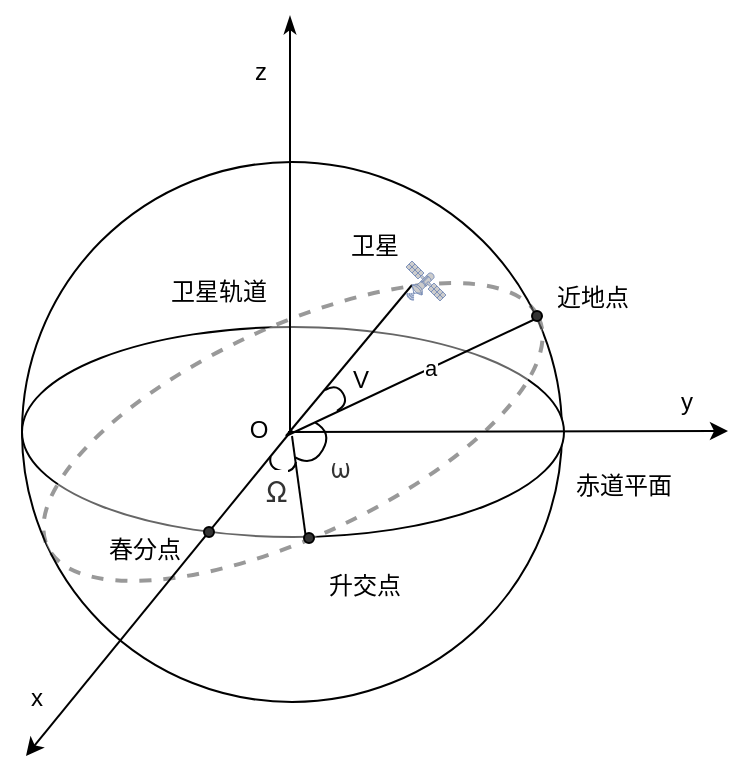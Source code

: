 <mxfile version="22.1.21" type="github">
  <diagram name="第 1 页" id="gceevNDVvaRwiYbCWMsy">
    <mxGraphModel dx="1195" dy="625" grid="1" gridSize="10" guides="1" tooltips="1" connect="1" arrows="1" fold="1" page="1" pageScale="1" pageWidth="827" pageHeight="1169" math="0" shadow="0">
      <root>
        <mxCell id="0" />
        <mxCell id="1" parent="0" />
        <mxCell id="2MN-h6IJCVYUMgDKposV-1" value="" style="ellipse;whiteSpace=wrap;html=1;aspect=fixed;" vertex="1" parent="1">
          <mxGeometry x="298" y="183" width="270" height="270" as="geometry" />
        </mxCell>
        <mxCell id="2MN-h6IJCVYUMgDKposV-2" value="" style="ellipse;whiteSpace=wrap;html=1;" vertex="1" parent="1">
          <mxGeometry x="298" y="265.5" width="271" height="105" as="geometry" />
        </mxCell>
        <mxCell id="2MN-h6IJCVYUMgDKposV-17" value="" style="ellipse;whiteSpace=wrap;html=1;rotation=-25;opacity=40;perimeterSpacing=2;strokeWidth=2;dashed=1;" vertex="1" parent="1">
          <mxGeometry x="298" y="265.5" width="271" height="105" as="geometry" />
        </mxCell>
        <mxCell id="2MN-h6IJCVYUMgDKposV-25" style="edgeStyle=none;rounded=0;orthogonalLoop=1;jettySize=auto;html=1;exitX=1;exitY=0.5;exitDx=0;exitDy=0;endArrow=none;endFill=0;" edge="1" parent="1" source="2MN-h6IJCVYUMgDKposV-17">
          <mxGeometry relative="1" as="geometry">
            <mxPoint x="430" y="320" as="targetPoint" />
          </mxGeometry>
        </mxCell>
        <mxCell id="2MN-h6IJCVYUMgDKposV-52" value="a" style="edgeLabel;html=1;align=center;verticalAlign=middle;resizable=0;points=[];" vertex="1" connectable="0" parent="2MN-h6IJCVYUMgDKposV-25">
          <mxGeometry x="-0.124" relative="1" as="geometry">
            <mxPoint as="offset" />
          </mxGeometry>
        </mxCell>
        <mxCell id="2MN-h6IJCVYUMgDKposV-4" value="" style="endArrow=classic;html=1;rounded=0;endFill=1;" edge="1" parent="1">
          <mxGeometry width="50" height="50" relative="1" as="geometry">
            <mxPoint x="431" y="318" as="sourcePoint" />
            <mxPoint x="651" y="317.5" as="targetPoint" />
          </mxGeometry>
        </mxCell>
        <mxCell id="2MN-h6IJCVYUMgDKposV-14" value="" style="endArrow=classicThin;html=1;rounded=0;endFill=1;" edge="1" parent="1">
          <mxGeometry width="50" height="50" relative="1" as="geometry">
            <mxPoint x="432" y="319" as="sourcePoint" />
            <mxPoint x="432" y="110" as="targetPoint" />
          </mxGeometry>
        </mxCell>
        <mxCell id="2MN-h6IJCVYUMgDKposV-15" value="" style="endArrow=none;html=1;rounded=0;startArrow=classic;startFill=1;" edge="1" parent="1">
          <mxGeometry width="50" height="50" relative="1" as="geometry">
            <mxPoint x="300" y="480" as="sourcePoint" />
            <mxPoint x="433" y="317" as="targetPoint" />
          </mxGeometry>
        </mxCell>
        <mxCell id="2MN-h6IJCVYUMgDKposV-22" value="赤道平面" style="text;html=1;strokeColor=none;fillColor=none;align=center;verticalAlign=middle;whiteSpace=wrap;rounded=0;" vertex="1" parent="1">
          <mxGeometry x="569" y="330" width="60" height="30" as="geometry" />
        </mxCell>
        <mxCell id="2MN-h6IJCVYUMgDKposV-23" value="卫星轨道" style="text;html=1;align=center;verticalAlign=middle;resizable=0;points=[];autosize=1;strokeColor=none;fillColor=none;" vertex="1" parent="1">
          <mxGeometry x="361" y="232.5" width="70" height="30" as="geometry" />
        </mxCell>
        <mxCell id="2MN-h6IJCVYUMgDKposV-33" style="edgeStyle=none;rounded=0;orthogonalLoop=1;jettySize=auto;html=1;exitX=0;exitY=0;exitDx=0;exitDy=0;endArrow=none;endFill=0;" edge="1" parent="1" source="2MN-h6IJCVYUMgDKposV-28">
          <mxGeometry relative="1" as="geometry">
            <mxPoint x="433" y="320" as="targetPoint" />
          </mxGeometry>
        </mxCell>
        <mxCell id="2MN-h6IJCVYUMgDKposV-28" value="" style="ellipse;whiteSpace=wrap;html=1;aspect=fixed;fillColor=#333333;" vertex="1" parent="1">
          <mxGeometry x="439" y="368.5" width="5" height="5" as="geometry" />
        </mxCell>
        <mxCell id="2MN-h6IJCVYUMgDKposV-29" value="升交点" style="text;html=1;align=center;verticalAlign=middle;resizable=0;points=[];autosize=1;strokeColor=none;fillColor=none;" vertex="1" parent="1">
          <mxGeometry x="439" y="380" width="60" height="30" as="geometry" />
        </mxCell>
        <mxCell id="2MN-h6IJCVYUMgDKposV-30" value="" style="ellipse;whiteSpace=wrap;html=1;aspect=fixed;fillColor=#333333;" vertex="1" parent="1">
          <mxGeometry x="389" y="365.5" width="5" height="5" as="geometry" />
        </mxCell>
        <mxCell id="2MN-h6IJCVYUMgDKposV-32" value="春分点" style="text;html=1;align=center;verticalAlign=middle;resizable=0;points=[];autosize=1;strokeColor=none;fillColor=none;" vertex="1" parent="1">
          <mxGeometry x="329" y="361.5" width="60" height="30" as="geometry" />
        </mxCell>
        <mxCell id="2MN-h6IJCVYUMgDKposV-36" value="" style="shape=requiredInterface;html=1;verticalLabelPosition=bottom;sketch=0;rotation=103;" vertex="1" parent="1">
          <mxGeometry x="425" y="328" width="6" height="13" as="geometry" />
        </mxCell>
        <mxCell id="2MN-h6IJCVYUMgDKposV-39" value="&lt;span style=&quot;color: rgb(51, 51, 51); font-family: &amp;quot;Helvetica Neue&amp;quot;, Helvetica, Arial, &amp;quot;PingFang SC&amp;quot;, &amp;quot;Hiragino Sans GB&amp;quot;, &amp;quot;Microsoft YaHei&amp;quot;, &amp;quot;WenQuanYi Micro Hei&amp;quot;, sans-serif; font-size: 14px; font-style: normal; font-variant-ligatures: normal; font-variant-caps: normal; font-weight: 400; letter-spacing: normal; orphans: 2; text-align: start; text-indent: 28px; text-transform: none; widows: 2; word-spacing: 0px; -webkit-text-stroke-width: 0px; background-color: rgb(255, 255, 255); text-decoration-thickness: initial; text-decoration-style: initial; text-decoration-color: initial; float: none; display: inline !important;&quot;&gt;Ω&lt;/span&gt;" style="text;whiteSpace=wrap;html=1;" vertex="1" parent="1">
          <mxGeometry x="418" y="331.5" width="20" height="30" as="geometry" />
        </mxCell>
        <mxCell id="2MN-h6IJCVYUMgDKposV-40" value="" style="ellipse;whiteSpace=wrap;html=1;aspect=fixed;fillColor=#333333;" vertex="1" parent="1">
          <mxGeometry x="553" y="257.5" width="5" height="5" as="geometry" />
        </mxCell>
        <mxCell id="2MN-h6IJCVYUMgDKposV-41" value="近地点" style="text;html=1;align=center;verticalAlign=middle;resizable=0;points=[];autosize=1;strokeColor=none;fillColor=none;" vertex="1" parent="1">
          <mxGeometry x="553" y="235.5" width="60" height="30" as="geometry" />
        </mxCell>
        <mxCell id="2MN-h6IJCVYUMgDKposV-42" value="" style="shape=requiredInterface;html=1;verticalLabelPosition=bottom;sketch=0;rotation=30;" vertex="1" parent="1">
          <mxGeometry x="439" y="314.5" width="10" height="20" as="geometry" />
        </mxCell>
        <mxCell id="2MN-h6IJCVYUMgDKposV-43" value="&lt;span style=&quot;color: rgb(51, 51, 51); font-family: &amp;quot;Helvetica Neue&amp;quot;, Helvetica, Arial, &amp;quot;PingFang SC&amp;quot;, &amp;quot;Hiragino Sans GB&amp;quot;, &amp;quot;Microsoft YaHei&amp;quot;, &amp;quot;WenQuanYi Micro Hei&amp;quot;, sans-serif; font-size: 14px; font-style: normal; font-variant-ligatures: normal; font-variant-caps: normal; font-weight: 400; letter-spacing: normal; orphans: 2; text-align: start; text-indent: 28px; text-transform: none; widows: 2; word-spacing: 0px; -webkit-text-stroke-width: 0px; background-color: rgb(255, 255, 255); text-decoration-thickness: initial; text-decoration-style: initial; text-decoration-color: initial; float: none; display: inline !important;&quot;&gt;ω&lt;/span&gt;" style="text;whiteSpace=wrap;html=1;" vertex="1" parent="1">
          <mxGeometry x="450" y="320" width="40" height="40" as="geometry" />
        </mxCell>
        <mxCell id="2MN-h6IJCVYUMgDKposV-46" style="edgeStyle=none;rounded=0;orthogonalLoop=1;jettySize=auto;html=1;exitX=0.15;exitY=0.6;exitDx=0;exitDy=0;exitPerimeter=0;endArrow=none;endFill=0;" edge="1" parent="1" source="2MN-h6IJCVYUMgDKposV-45">
          <mxGeometry relative="1" as="geometry">
            <mxPoint x="430" y="320" as="targetPoint" />
          </mxGeometry>
        </mxCell>
        <mxCell id="2MN-h6IJCVYUMgDKposV-45" value="" style="fontColor=#0066CC;verticalAlign=top;verticalLabelPosition=bottom;labelPosition=center;align=center;html=1;outlineConnect=0;fillColor=#CCCCCC;strokeColor=#6881B3;gradientColor=none;gradientDirection=north;strokeWidth=2;shape=mxgraph.networks.satellite;aspect=fixed;" vertex="1" parent="1">
          <mxGeometry x="490" y="232.5" width="20" height="20" as="geometry" />
        </mxCell>
        <mxCell id="2MN-h6IJCVYUMgDKposV-47" value="" style="shape=requiredInterface;html=1;verticalLabelPosition=bottom;sketch=0;rotation=-30;" vertex="1" parent="1">
          <mxGeometry x="452" y="294.5" width="7" height="12" as="geometry" />
        </mxCell>
        <mxCell id="2MN-h6IJCVYUMgDKposV-50" value="卫星" style="text;html=1;align=center;verticalAlign=middle;resizable=0;points=[];autosize=1;strokeColor=none;fillColor=none;" vertex="1" parent="1">
          <mxGeometry x="449" y="210" width="50" height="30" as="geometry" />
        </mxCell>
        <mxCell id="2MN-h6IJCVYUMgDKposV-51" value="V" style="text;html=1;align=center;verticalAlign=middle;resizable=0;points=[];autosize=1;strokeColor=none;fillColor=none;" vertex="1" parent="1">
          <mxGeometry x="452" y="276.5" width="30" height="30" as="geometry" />
        </mxCell>
        <mxCell id="2MN-h6IJCVYUMgDKposV-53" value="O" style="text;html=1;align=center;verticalAlign=middle;resizable=0;points=[];autosize=1;strokeColor=none;fillColor=none;" vertex="1" parent="1">
          <mxGeometry x="401" y="301.5" width="30" height="30" as="geometry" />
        </mxCell>
        <mxCell id="2MN-h6IJCVYUMgDKposV-54" value="z" style="text;html=1;align=center;verticalAlign=middle;resizable=0;points=[];autosize=1;strokeColor=none;fillColor=none;" vertex="1" parent="1">
          <mxGeometry x="402" y="123" width="30" height="30" as="geometry" />
        </mxCell>
        <mxCell id="2MN-h6IJCVYUMgDKposV-55" value="x" style="text;html=1;align=center;verticalAlign=middle;resizable=0;points=[];autosize=1;strokeColor=none;fillColor=none;" vertex="1" parent="1">
          <mxGeometry x="290" y="436" width="30" height="30" as="geometry" />
        </mxCell>
        <mxCell id="2MN-h6IJCVYUMgDKposV-56" value="y" style="text;html=1;align=center;verticalAlign=middle;resizable=0;points=[];autosize=1;strokeColor=none;fillColor=none;" vertex="1" parent="1">
          <mxGeometry x="615" y="288" width="30" height="30" as="geometry" />
        </mxCell>
      </root>
    </mxGraphModel>
  </diagram>
</mxfile>
